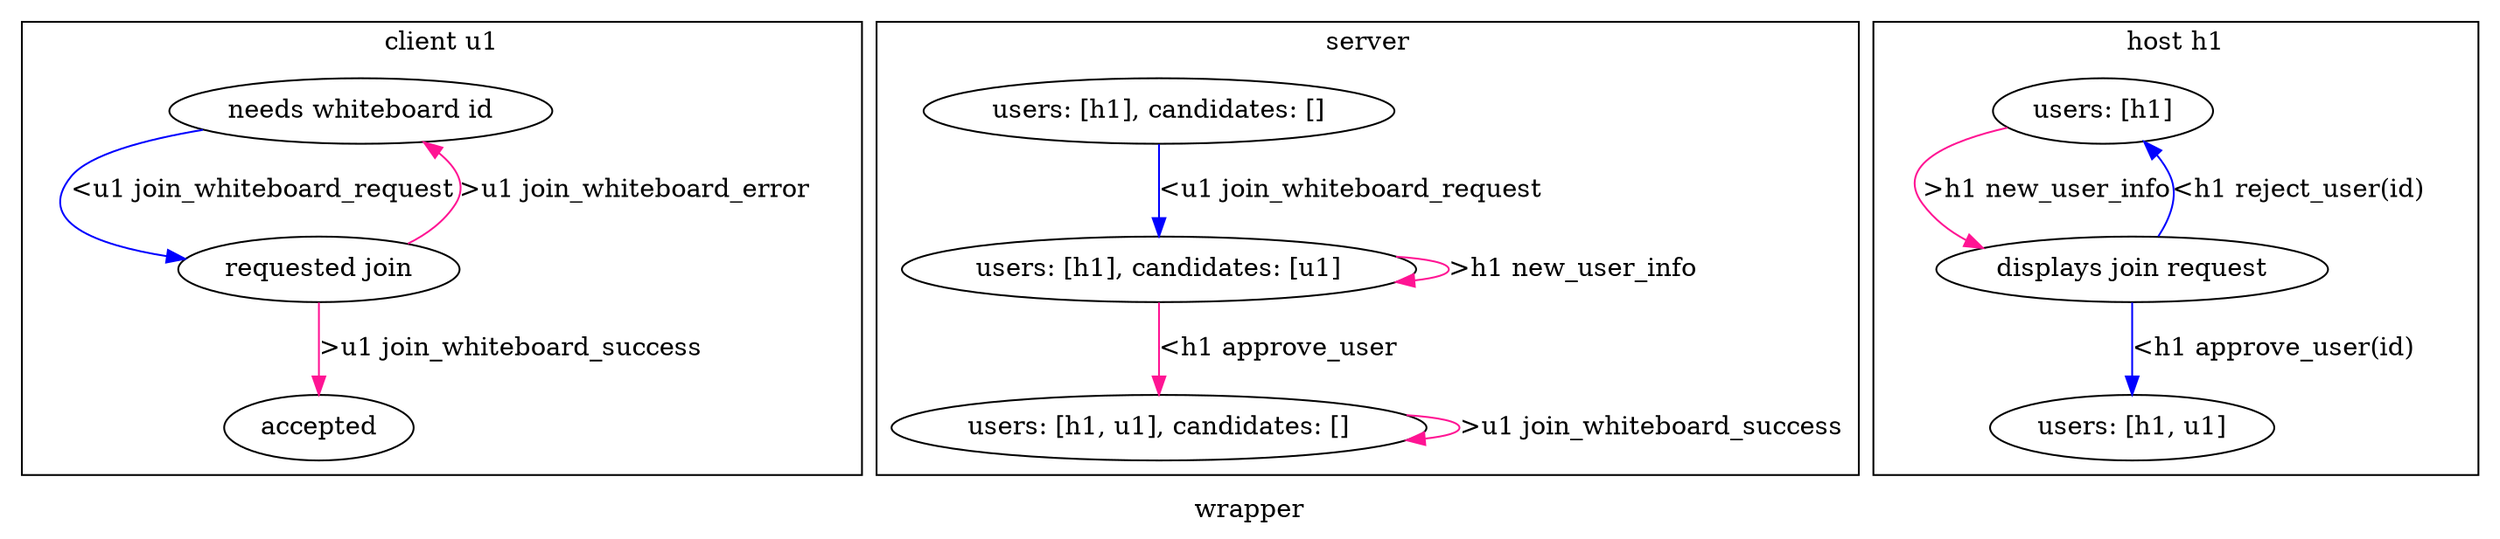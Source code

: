 # deeppink = message from server
# blue = message to server

Digraph G2 {
  label = "wrapper"

  subgraph cluster_new_client {
    label="client u1"

    "needs whiteboard id"
    -> "requested join"
    [label = "<u1 join_whiteboard_request" color = "blue"]

    "requested join"
    -> "accepted"
    [label = ">u1 join_whiteboard_success" color="deeppink"]
    "requested join"
    ->  "needs whiteboard id"
    [label = ">u1 join_whiteboard_error" color="deeppink"]
  }

  subgraph cluster_server {
    label="server"

    "users: [h1], candidates: []"
    -> "users: [h1], candidates: [u1]"
    [label ="<u1 join_whiteboard_request" color="blue"]

    "users: [h1], candidates: [u1]"
    -> "users: [h1], candidates: [u1]"
    [label =">h1 new_user_info" color="deeppink"]

    "users: [h1], candidates: [u1]"
    -> "users: [h1, u1], candidates: []"
    [label ="<h1 approve_user" color="deeppink"]

    "users: [h1, u1], candidates: []"
    -> "users: [h1, u1], candidates: []"
    [label =">u1 join_whiteboard_success" color="deeppink"]
  }

  subgraph cluster_host {
    label="host h1"

    "users: [h1]"
    -> "displays join request"
    [label = ">h1 new_user_info" color="deeppink"]

    "displays join request"
    -> "users: [h1]"
    [label = "<h1 reject_user(id)" color="blue"]

    "displays join request"
    -> "users: [h1, u1]"
    [label = "<h1 approve_user(id)" color="blue"]
  }
}
